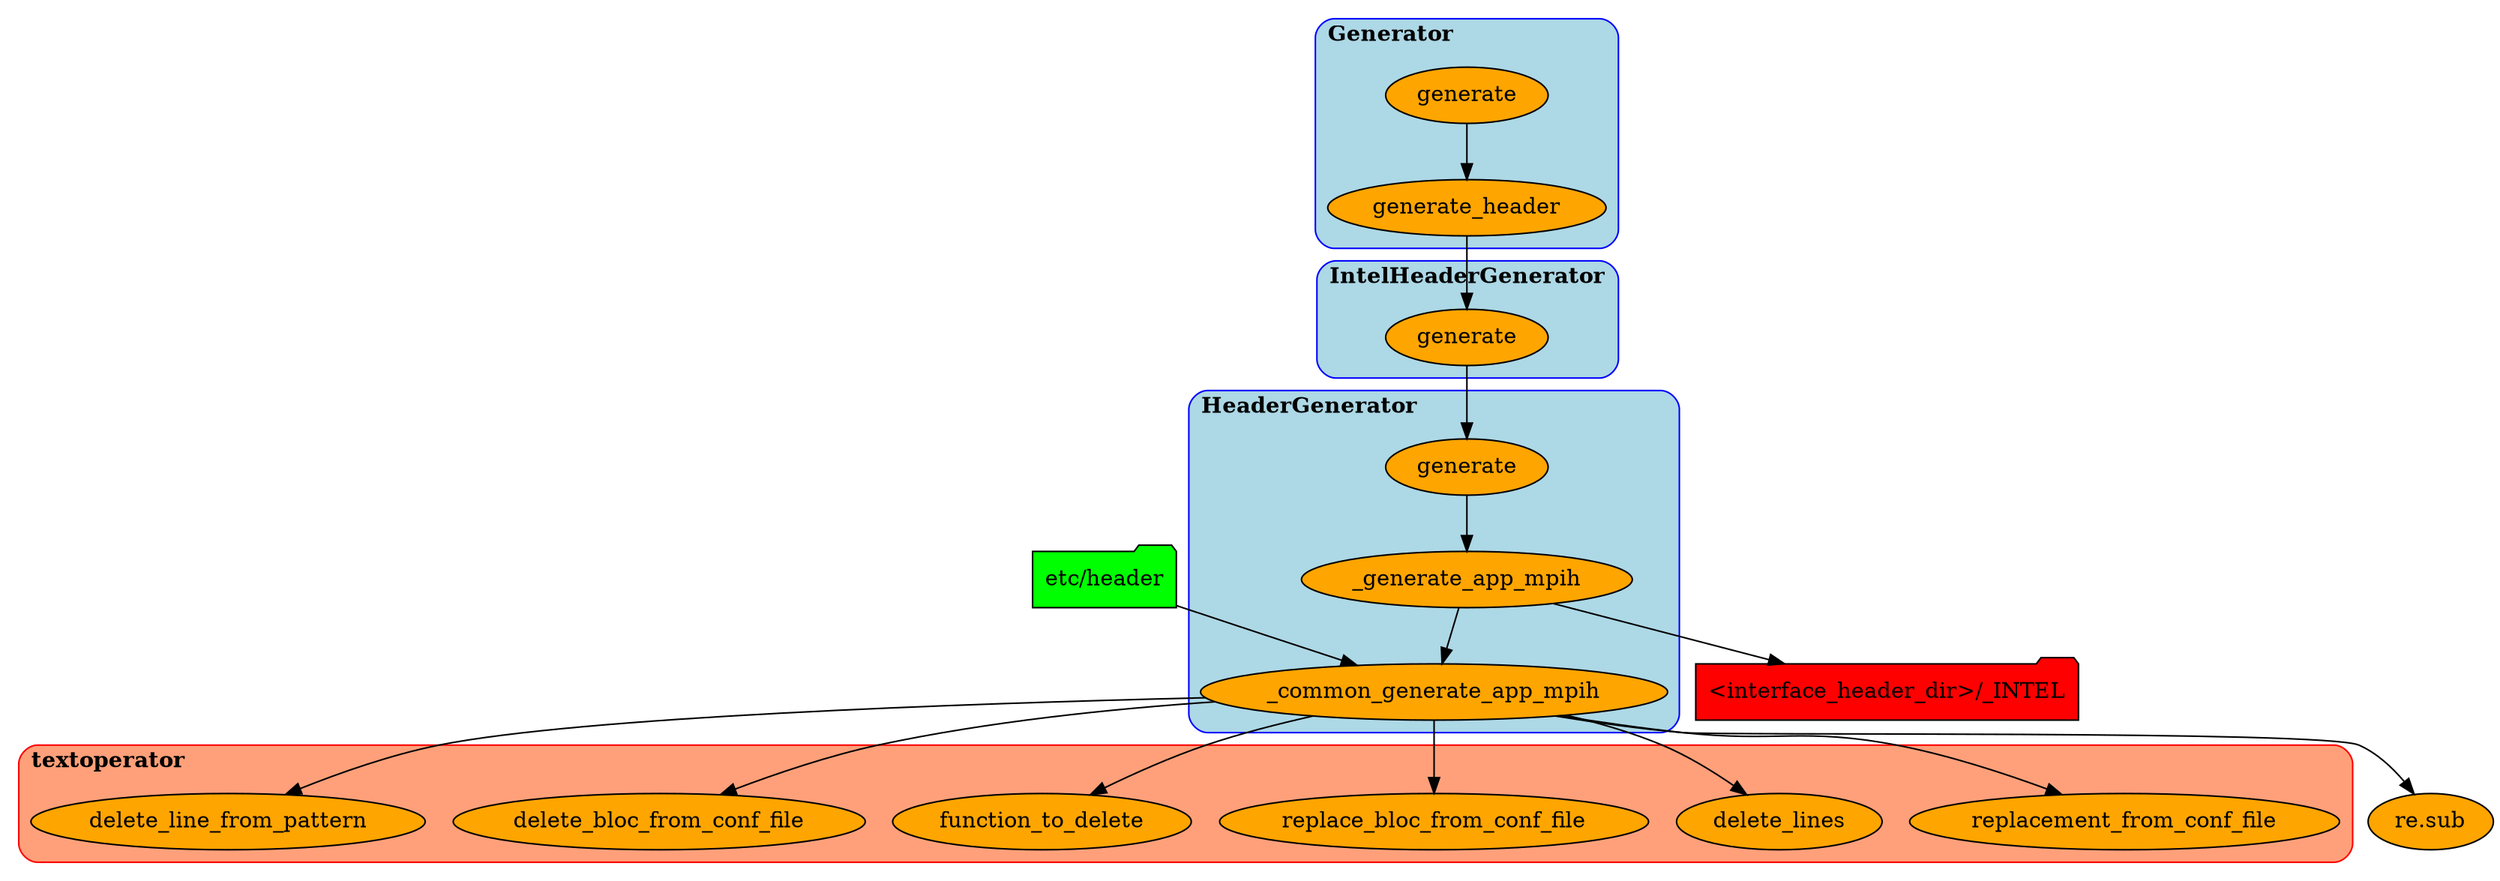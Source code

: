 digraph G {
    rankdir=TB;  // Orientation from top to bottom
    // rankdir=LB;  // Orientation from Rleft to right

    //
    // Classes definition:
    //
    subgraph cluster_class_Generator {
            label=<<B>Generator</B>>;
            labeljust="l";
            color=blue;
            style=rounded;
            bgcolor=lightblue;

            // Method definition: ellipse
            node [shape=ellipse, style=filled, fillcolor=orange];
            Generator_generate [label="generate"];
            Generator_generate_header [label="generate_header"];
            // Links
            Generator_generate -> Generator_generate_header;
    }
    subgraph cluster_class_IntelHeaderGenerator {
            label=<<B>IntelHeaderGenerator</B>>;
            labeljust="l";
            color=blue;
            style=rounded;
            bgcolor=lightblue;

            // Method definition: ellipse
            node [shape=ellipse, style=filled, fillcolor=orange];
            IntelHeaderGenerator_generate [label="generate"];
//            IntelHeaderGenerator_intel_generate_run_mpih [label="intel_generate_run_mpih"];
//            IntelHeaderGenerator_intel_exceptions_run_mpih [label="intel_exceptions_run_mpih"];
            // Links
//            IntelHeaderGenerator__generate_run_mpih -> IntelHeaderGenerator_intel_generate_run_mpih;
//            IntelHeaderGenerator__generate_run_mpih -> IntelHeaderGenerator_intel_exceptions_run_mpih;
    }
    subgraph cluster_class_HeaderGenerator {
            label=<<B>HeaderGenerator</B>>;
            labeljust="l";
            color=blue;
            style=rounded;
            bgcolor=lightblue;

            // Method definition: ellipse
            node [shape=ellipse, style=filled, fillcolor=orange];
            HeaderGenerator_generate [label="generate"];
            HeaderGenerator__generate_app_mpih [label="_generate_app_mpih"];
            HeaderGenerator__common_generate_app_mpih [label="_common_generate_app_mpih"];
//            HeaderGenerator__replace_mpi_with_rmpi [label="_replace_mpi_with_rmpi"];
            // Links
            HeaderGenerator__generate_app_mpih -> HeaderGenerator__common_generate_app_mpih;
    }

    // Module definition: rectangle
    subgraph cluster_module_textoperator {
            label=<<B>textoperator</B>>;
            labeljust="l";
            color=red;
            style=rounded;
            bgcolor=lightsalmon;

            // Method definition: ellipse
            node [shape=ellipse, style=filled, fillcolor=orange];
            textoperator_replacement_from_conf_file [label="replacement_from_conf_file"];
            textoperator_delete_lines [label="delete_lines"];
            textoperator_replace_bloc_from_conf_file [label="replace_bloc_from_conf_file"];
            textoperator_function_to_delete [label="function_to_delete"];
            textoperato_delete_bloc_from_conf_file [label="delete_bloc_from_conf_file"];
            textoperator_delete_line_from_pattern [label="delete_line_from_pattern"];
    }

    node [shape=ellipse, style=filled, fillcolor=orange];
    resub [label="re.sub"];


    //
    node [shape=folder, style=filled, fillcolor=red];
    _INTEL [label="<interface_header_dir>/_INTEL"]
    node [shape=folder, style=filled, fillcolor=green];
    etc [label="etc/header"];
    //

    //
    // Functionnal relationship
    //
    Generator_generate_header -> IntelHeaderGenerator_generate;
    IntelHeaderGenerator_generate -> HeaderGenerator_generate;
    HeaderGenerator_generate -> HeaderGenerator__generate_app_mpih;
    HeaderGenerator__common_generate_app_mpih -> textoperator_delete_lines;
    HeaderGenerator__common_generate_app_mpih -> textoperator_replacement_from_conf_file;
    HeaderGenerator__common_generate_app_mpih -> textoperator_replace_bloc_from_conf_file;
    HeaderGenerator__common_generate_app_mpih -> textoperator_function_to_delete;
    HeaderGenerator__common_generate_app_mpih -> textoperato_delete_bloc_from_conf_file;
    HeaderGenerator__common_generate_app_mpih -> textoperator_delete_line_from_pattern;
    HeaderGenerator__common_generate_app_mpih -> resub;

    //
    // Data Flow
    //
    HeaderGenerator__generate_app_mpih -> _INTEL;
    etc -> HeaderGenerator__common_generate_app_mpih;
//    etc -> IntelIntelHeaderGenerator;
//    IntelIntelHeaderGenerator -> INTEL_INTEL;
}

